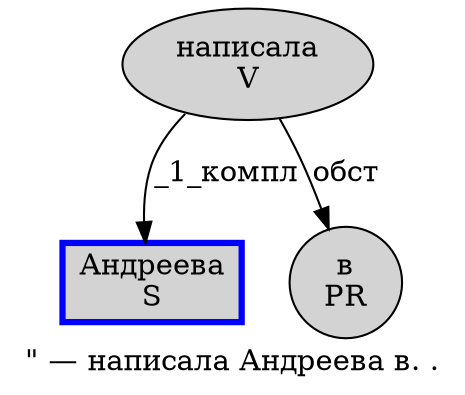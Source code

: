 digraph SENTENCE_1362 {
	graph [label="\" — написала Андреева в. ."]
	node [style=filled]
		2 [label="написала
V" color="" fillcolor=lightgray penwidth=1 shape=ellipse]
		3 [label="Андреева
S" color=blue fillcolor=lightgray penwidth=3 shape=box]
		4 [label="в
PR" color="" fillcolor=lightgray penwidth=1 shape=ellipse]
			2 -> 3 [label="_1_компл"]
			2 -> 4 [label="обст"]
}